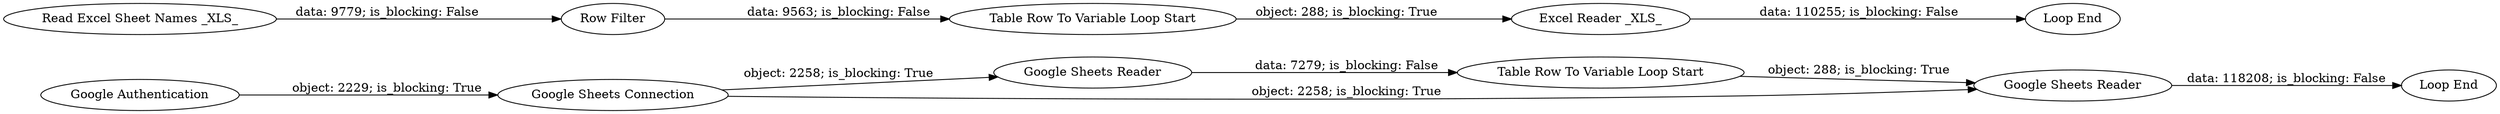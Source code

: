 digraph {
	"1926447933515717168_161" [label="Google Sheets Connection"]
	"1926447933515717168_2395" [label="Loop End"]
	"1926447933515717168_2392" [label="Loop End"]
	"1926447933515717168_163" [label="Google Sheets Reader"]
	"1926447933515717168_2394" [label="Table Row To Variable Loop Start"]
	"1926447933515717168_2391" [label="Table Row To Variable Loop Start"]
	"1926447933515717168_2390" [label="Row Filter"]
	"1926447933515717168_2389" [label="Read Excel Sheet Names _XLS_"]
	"1926447933515717168_2378" [label="Google Sheets Reader"]
	"1926447933515717168_2393" [label="Excel Reader _XLS_"]
	"1926447933515717168_162" [label="Google Authentication"]
	"1926447933515717168_161" -> "1926447933515717168_163" [label="object: 2258; is_blocking: True"]
	"1926447933515717168_162" -> "1926447933515717168_161" [label="object: 2229; is_blocking: True"]
	"1926447933515717168_2393" -> "1926447933515717168_2392" [label="data: 110255; is_blocking: False"]
	"1926447933515717168_2378" -> "1926447933515717168_2395" [label="data: 118208; is_blocking: False"]
	"1926447933515717168_161" -> "1926447933515717168_2378" [label="object: 2258; is_blocking: True"]
	"1926447933515717168_2390" -> "1926447933515717168_2391" [label="data: 9563; is_blocking: False"]
	"1926447933515717168_163" -> "1926447933515717168_2394" [label="data: 7279; is_blocking: False"]
	"1926447933515717168_2389" -> "1926447933515717168_2390" [label="data: 9779; is_blocking: False"]
	"1926447933515717168_2394" -> "1926447933515717168_2378" [label="object: 288; is_blocking: True"]
	"1926447933515717168_2391" -> "1926447933515717168_2393" [label="object: 288; is_blocking: True"]
	rankdir=LR
}
